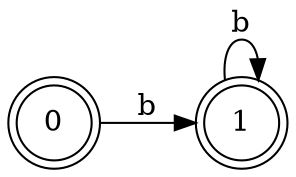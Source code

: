 digraph Automata {
	rankdir=LR
	0 [label=0 shape=doublecircle]
	0 -> 1 [label=b]
	1 [label=1 shape=doublecircle]
	1 -> 1 [label=b]
}
